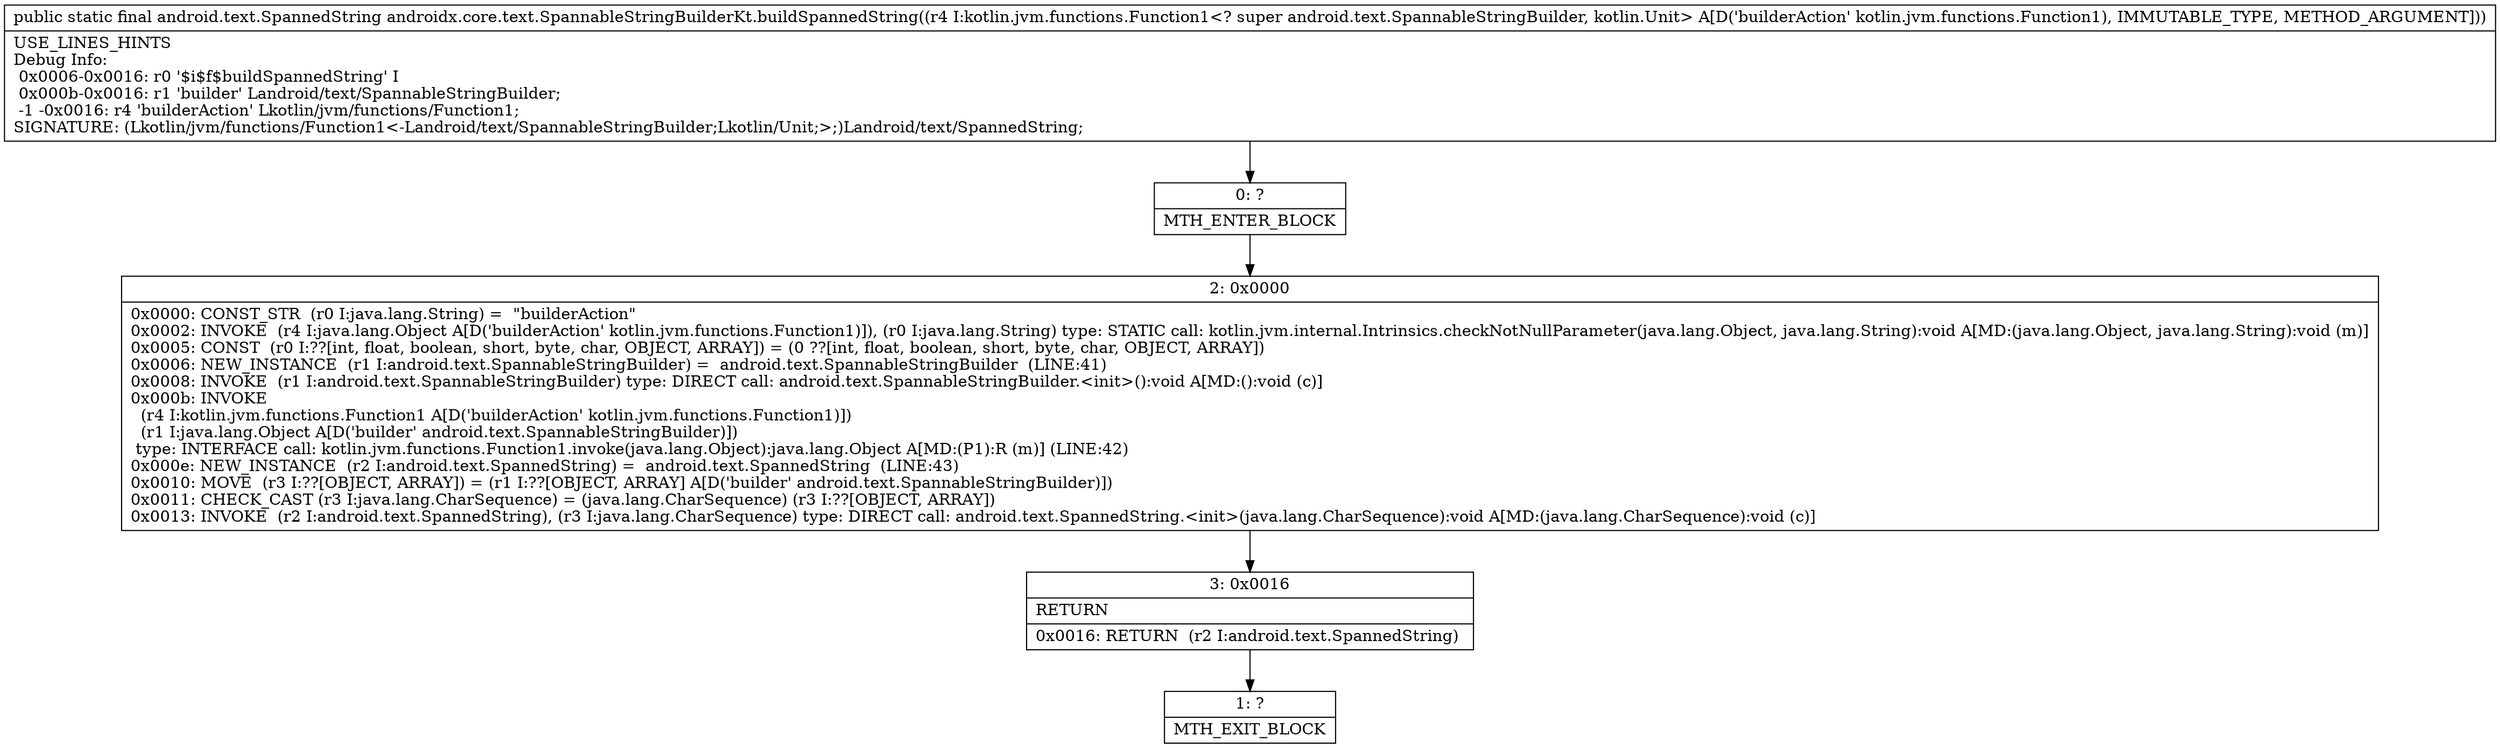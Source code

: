 digraph "CFG forandroidx.core.text.SpannableStringBuilderKt.buildSpannedString(Lkotlin\/jvm\/functions\/Function1;)Landroid\/text\/SpannedString;" {
Node_0 [shape=record,label="{0\:\ ?|MTH_ENTER_BLOCK\l}"];
Node_2 [shape=record,label="{2\:\ 0x0000|0x0000: CONST_STR  (r0 I:java.lang.String) =  \"builderAction\" \l0x0002: INVOKE  (r4 I:java.lang.Object A[D('builderAction' kotlin.jvm.functions.Function1)]), (r0 I:java.lang.String) type: STATIC call: kotlin.jvm.internal.Intrinsics.checkNotNullParameter(java.lang.Object, java.lang.String):void A[MD:(java.lang.Object, java.lang.String):void (m)]\l0x0005: CONST  (r0 I:??[int, float, boolean, short, byte, char, OBJECT, ARRAY]) = (0 ??[int, float, boolean, short, byte, char, OBJECT, ARRAY]) \l0x0006: NEW_INSTANCE  (r1 I:android.text.SpannableStringBuilder) =  android.text.SpannableStringBuilder  (LINE:41)\l0x0008: INVOKE  (r1 I:android.text.SpannableStringBuilder) type: DIRECT call: android.text.SpannableStringBuilder.\<init\>():void A[MD:():void (c)]\l0x000b: INVOKE  \l  (r4 I:kotlin.jvm.functions.Function1 A[D('builderAction' kotlin.jvm.functions.Function1)])\l  (r1 I:java.lang.Object A[D('builder' android.text.SpannableStringBuilder)])\l type: INTERFACE call: kotlin.jvm.functions.Function1.invoke(java.lang.Object):java.lang.Object A[MD:(P1):R (m)] (LINE:42)\l0x000e: NEW_INSTANCE  (r2 I:android.text.SpannedString) =  android.text.SpannedString  (LINE:43)\l0x0010: MOVE  (r3 I:??[OBJECT, ARRAY]) = (r1 I:??[OBJECT, ARRAY] A[D('builder' android.text.SpannableStringBuilder)]) \l0x0011: CHECK_CAST (r3 I:java.lang.CharSequence) = (java.lang.CharSequence) (r3 I:??[OBJECT, ARRAY]) \l0x0013: INVOKE  (r2 I:android.text.SpannedString), (r3 I:java.lang.CharSequence) type: DIRECT call: android.text.SpannedString.\<init\>(java.lang.CharSequence):void A[MD:(java.lang.CharSequence):void (c)]\l}"];
Node_3 [shape=record,label="{3\:\ 0x0016|RETURN\l|0x0016: RETURN  (r2 I:android.text.SpannedString) \l}"];
Node_1 [shape=record,label="{1\:\ ?|MTH_EXIT_BLOCK\l}"];
MethodNode[shape=record,label="{public static final android.text.SpannedString androidx.core.text.SpannableStringBuilderKt.buildSpannedString((r4 I:kotlin.jvm.functions.Function1\<? super android.text.SpannableStringBuilder, kotlin.Unit\> A[D('builderAction' kotlin.jvm.functions.Function1), IMMUTABLE_TYPE, METHOD_ARGUMENT]))  | USE_LINES_HINTS\lDebug Info:\l  0x0006\-0x0016: r0 '$i$f$buildSpannedString' I\l  0x000b\-0x0016: r1 'builder' Landroid\/text\/SpannableStringBuilder;\l  \-1 \-0x0016: r4 'builderAction' Lkotlin\/jvm\/functions\/Function1;\lSIGNATURE: (Lkotlin\/jvm\/functions\/Function1\<\-Landroid\/text\/SpannableStringBuilder;Lkotlin\/Unit;\>;)Landroid\/text\/SpannedString;\l}"];
MethodNode -> Node_0;Node_0 -> Node_2;
Node_2 -> Node_3;
Node_3 -> Node_1;
}

